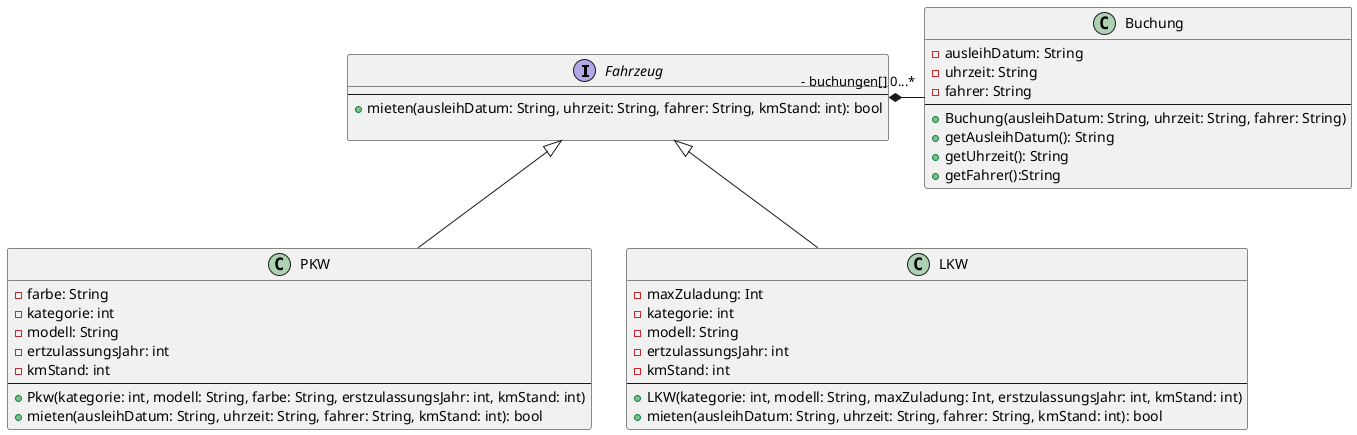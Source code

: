 @startuml
interface Fahrzeug{
    --
  + mieten(ausleihDatum: String, uhrzeit: String, fahrer: String, kmStand: int): bool

}
class Buchung {
  - ausleihDatum: String 
  - uhrzeit: String 
  - fahrer: String
  --
  + Buchung(ausleihDatum: String, uhrzeit: String, fahrer: String)            
  + getAusleihDatum(): String
  + getUhrzeit(): String
  + getFahrer():String
}

class PKW{
  - farbe: String
  - kategorie: int
  - modell: String
  - ertzulassungsJahr: int
  - kmStand: int
  --
  + Pkw(kategorie: int, modell: String, farbe: String, erstzulassungsJahr: int, kmStand: int)
  + mieten(ausleihDatum: String, uhrzeit: String, fahrer: String, kmStand: int): bool
}

class LKW{
  - maxZuladung: Int
  - kategorie: int
  - modell: String
  - ertzulassungsJahr: int
  - kmStand: int
--
  + LKW(kategorie: int, modell: String, maxZuladung: Int, erstzulassungsJahr: int, kmStand: int)
  + mieten(ausleihDatum: String, uhrzeit: String, fahrer: String, kmStand: int): bool
}

Fahrzeug <|-- LKW
Fahrzeug <|-- PKW

Fahrzeug *- "- buchungen[] 0...*" Buchung

@enduml

